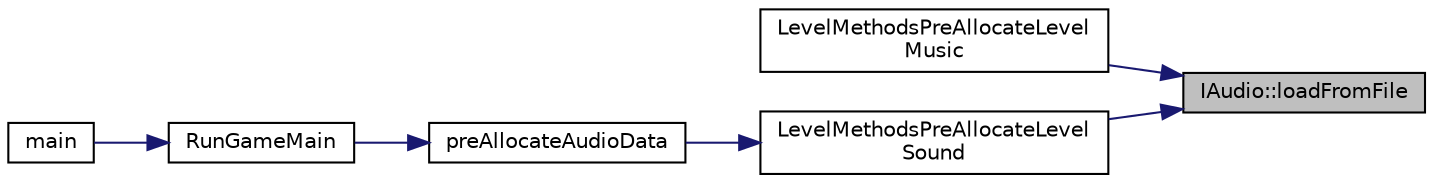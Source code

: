 digraph "IAudio::loadFromFile"
{
 // LATEX_PDF_SIZE
  edge [fontname="Helvetica",fontsize="10",labelfontname="Helvetica",labelfontsize="10"];
  node [fontname="Helvetica",fontsize="10",shape=record];
  rankdir="RL";
  Node1 [label="IAudio::loadFromFile",height=0.2,width=0.4,color="black", fillcolor="grey75", style="filled", fontcolor="black",tooltip=" "];
  Node1 -> Node2 [dir="back",color="midnightblue",fontsize="10",style="solid",fontname="Helvetica"];
  Node2 [label="LevelMethodsPreAllocateLevel\lMusic",height=0.2,width=0.4,color="black", fillcolor="white", style="filled",URL="$_level_methods_8cpp.html#acae7b302e214753decd3d72c11ac804a",tooltip="Pre allocates music for a level /summary>"];
  Node1 -> Node3 [dir="back",color="midnightblue",fontsize="10",style="solid",fontname="Helvetica"];
  Node3 [label="LevelMethodsPreAllocateLevel\lSound",height=0.2,width=0.4,color="black", fillcolor="white", style="filled",URL="$_level_methods_8cpp.html#afefc791375115cf8227b091f3d1cd9eb",tooltip=" "];
  Node3 -> Node4 [dir="back",color="midnightblue",fontsize="10",style="solid",fontname="Helvetica"];
  Node4 [label="preAllocateAudioData",height=0.2,width=0.4,color="black", fillcolor="white", style="filled",URL="$main_8cpp.html#a3a5882239f9423748288463243d502c4",tooltip=" "];
  Node4 -> Node5 [dir="back",color="midnightblue",fontsize="10",style="solid",fontname="Helvetica"];
  Node5 [label="RunGameMain",height=0.2,width=0.4,color="black", fillcolor="white", style="filled",URL="$main_8cpp.html#aa4173368a267598f9c3c83944e79a303",tooltip=" "];
  Node5 -> Node6 [dir="back",color="midnightblue",fontsize="10",style="solid",fontname="Helvetica"];
  Node6 [label="main",height=0.2,width=0.4,color="black", fillcolor="white", style="filled",URL="$main_8cpp.html#a3c04138a5bfe5d72780bb7e82a18e627",tooltip=" "];
}
